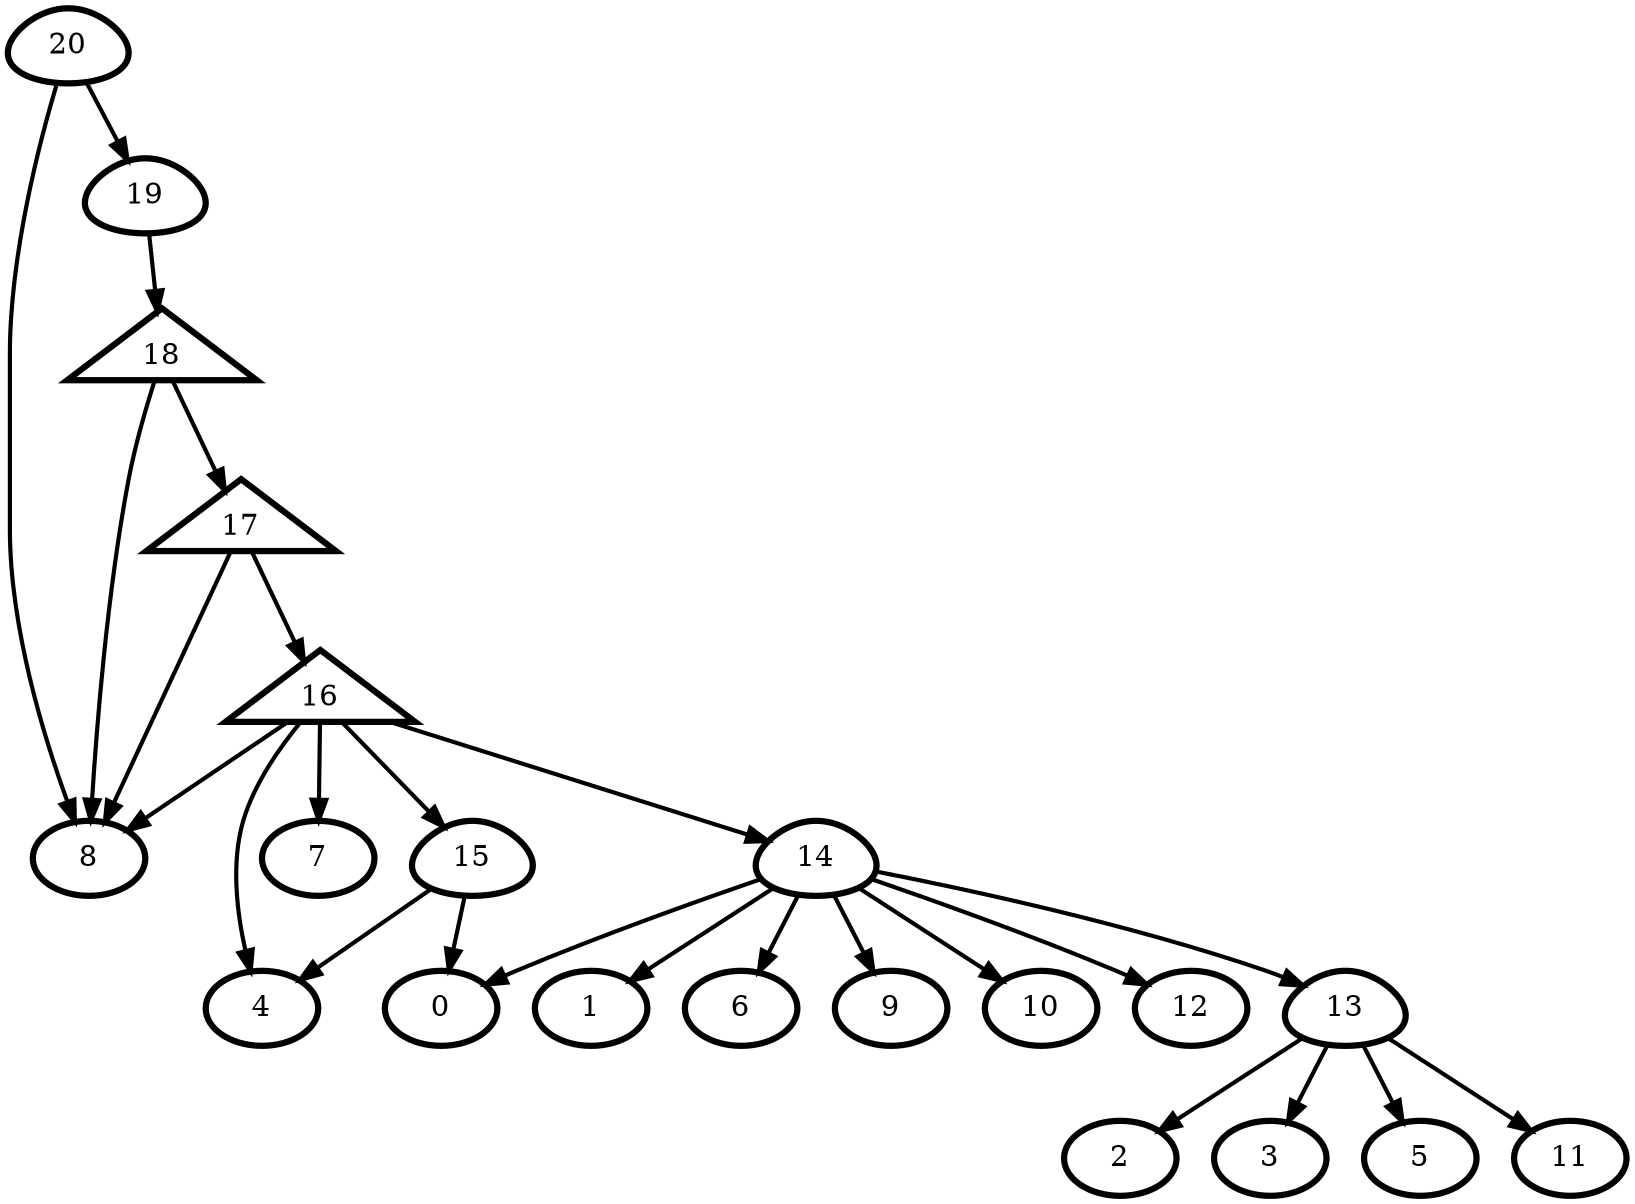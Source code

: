 digraph G {
    0 [penwidth=3,label="0"]
    1 [penwidth=3,label="1"]
    2 [penwidth=3,label="2"]
    3 [penwidth=3,label="3"]
    4 [penwidth=3,label="4"]
    5 [penwidth=3,label="5"]
    6 [penwidth=3,label="6"]
    7 [penwidth=3,label="7"]
    8 [penwidth=3,label="8"]
    9 [penwidth=3,label="9"]
    10 [penwidth=3,label="10"]
    11 [penwidth=3,label="11"]
    12 [penwidth=3,label="12"]
    13 [penwidth=3,label="13",shape = "egg"]
    14 [penwidth=3,label="14",shape = "egg"]
    15 [penwidth=3,label="15",shape = "egg"]
    16 [penwidth=3,label="19",shape = "egg"]
    17 [penwidth=3,label="16",shape = "triangle"]
    18 [penwidth=3,label="17",shape = "triangle"]
    19 [penwidth=3,label="18",shape = "triangle"]
    20 [penwidth=3,label="20",shape = "egg"]

    13 -> 11 [penwidth=2]
    13 -> 2 [penwidth=2]
    13 -> 5 [penwidth=2]
    13 -> 3 [penwidth=2]
    14 -> 13 [penwidth=2]
    14 -> 9 [penwidth=2]
    14 -> 12 [penwidth=2]
    14 -> 1 [penwidth=2]
    14 -> 6 [penwidth=2]
    14 -> 10 [penwidth=2]
    14 -> 0 [penwidth=2]
    15 -> 4 [penwidth=2]
    15 -> 0 [penwidth=2]
    17 -> 4 [penwidth=2]
    17 -> 15 [penwidth=2]
    17 -> 14 [penwidth=2]
    17 -> 7 [penwidth=2]
    17 -> 8 [penwidth=2]
    18 -> 8 [penwidth=2]
    18 -> 17 [penwidth=2]
    19 -> 18 [penwidth=2]
    19 -> 8 [penwidth=2]
    16 -> 19 [penwidth=2]
    20 -> 16 [penwidth=2]
    20 -> 8 [penwidth=2]
}